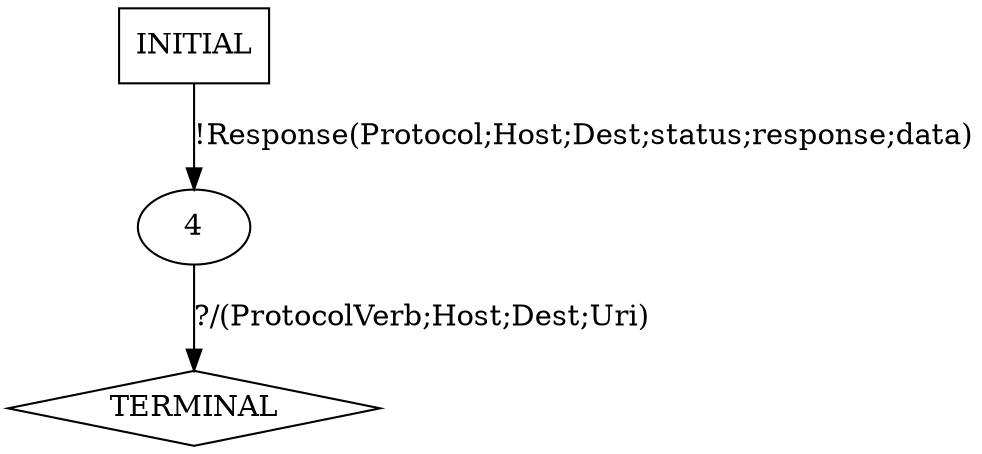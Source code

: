 digraph G {
  1 [label="TERMINAL",shape=diamond];
  3 [label="INITIAL",shape=box];
  4 [label="4"];
3->4  [label="!Response(Protocol;Host;Dest;status;response;data)"]
4->1  [label="?/(ProtocolVerb;Host;Dest;Uri)"]
}
